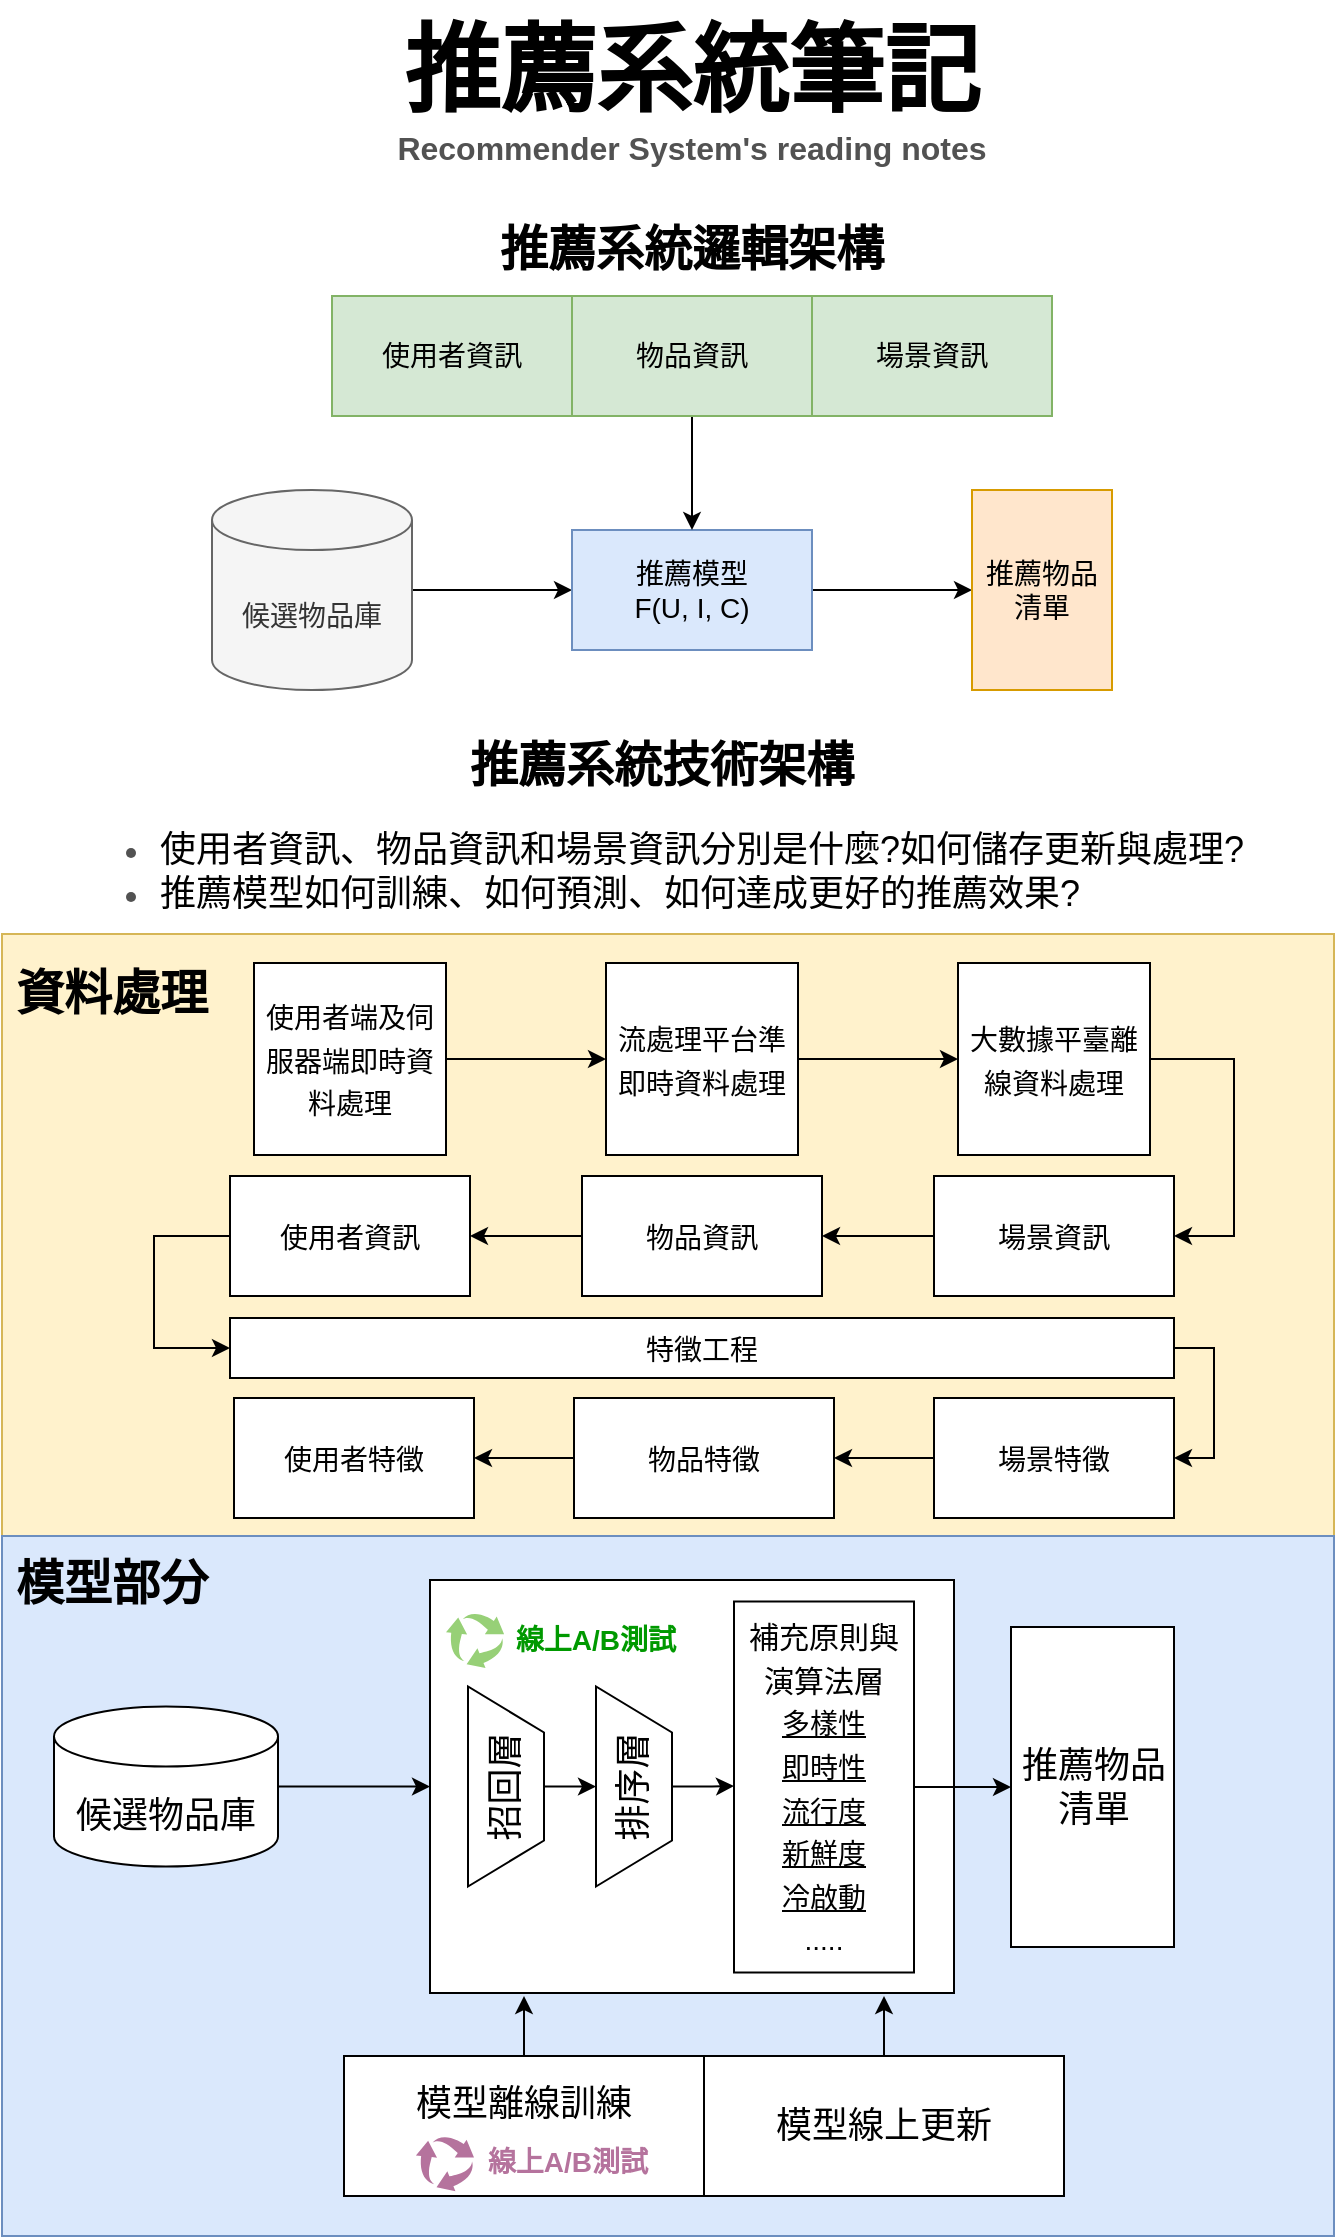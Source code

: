 <mxfile version="15.8.6" type="github">
  <diagram id="5sF5ZyrV6DTs_JzKhUMP" name="第1頁">
    <mxGraphModel dx="1422" dy="762" grid="1" gridSize="10" guides="1" tooltips="1" connect="1" arrows="1" fold="1" page="1" pageScale="1" pageWidth="827" pageHeight="1169" math="0" shadow="0">
      <root>
        <mxCell id="0" />
        <mxCell id="1" parent="0" />
        <mxCell id="dWe2MXaykKoBHlvBB-Hw-3" value="" style="edgeStyle=orthogonalEdgeStyle;rounded=0;orthogonalLoop=1;jettySize=auto;html=1;" edge="1" parent="1" source="dWe2MXaykKoBHlvBB-Hw-1" target="dWe2MXaykKoBHlvBB-Hw-2">
          <mxGeometry relative="1" as="geometry" />
        </mxCell>
        <mxCell id="dWe2MXaykKoBHlvBB-Hw-1" value="&lt;font style=&quot;font-size: 14px&quot;&gt;候選物品庫&lt;/font&gt;" style="shape=cylinder3;whiteSpace=wrap;html=1;boundedLbl=1;backgroundOutline=1;size=15;fillColor=#f5f5f5;fontColor=#333333;strokeColor=#666666;" vertex="1" parent="1">
          <mxGeometry x="189" y="265" width="100" height="100" as="geometry" />
        </mxCell>
        <mxCell id="dWe2MXaykKoBHlvBB-Hw-5" value="" style="edgeStyle=orthogonalEdgeStyle;rounded=0;orthogonalLoop=1;jettySize=auto;html=1;" edge="1" parent="1" source="dWe2MXaykKoBHlvBB-Hw-2" target="dWe2MXaykKoBHlvBB-Hw-4">
          <mxGeometry relative="1" as="geometry" />
        </mxCell>
        <mxCell id="dWe2MXaykKoBHlvBB-Hw-2" value="&lt;font style=&quot;font-size: 14px&quot;&gt;推薦模型&lt;br&gt;F(U, I, C)&lt;/font&gt;" style="whiteSpace=wrap;html=1;fillColor=#dae8fc;strokeColor=#6c8ebf;" vertex="1" parent="1">
          <mxGeometry x="369" y="285" width="120" height="60" as="geometry" />
        </mxCell>
        <mxCell id="dWe2MXaykKoBHlvBB-Hw-4" value="&lt;font style=&quot;font-size: 14px&quot;&gt;推薦物品清單&lt;/font&gt;" style="whiteSpace=wrap;html=1;fillColor=#ffe6cc;strokeColor=#d79b00;" vertex="1" parent="1">
          <mxGeometry x="569" y="265" width="70" height="100" as="geometry" />
        </mxCell>
        <mxCell id="dWe2MXaykKoBHlvBB-Hw-8" value="" style="edgeStyle=orthogonalEdgeStyle;rounded=0;orthogonalLoop=1;jettySize=auto;html=1;" edge="1" parent="1" source="dWe2MXaykKoBHlvBB-Hw-6" target="dWe2MXaykKoBHlvBB-Hw-2">
          <mxGeometry relative="1" as="geometry" />
        </mxCell>
        <mxCell id="dWe2MXaykKoBHlvBB-Hw-6" value="&lt;font style=&quot;font-size: 14px&quot;&gt;物品資訊&lt;/font&gt;" style="whiteSpace=wrap;html=1;fillColor=#d5e8d4;strokeColor=#82b366;" vertex="1" parent="1">
          <mxGeometry x="369" y="168" width="120" height="60" as="geometry" />
        </mxCell>
        <mxCell id="dWe2MXaykKoBHlvBB-Hw-9" value="&lt;font style=&quot;font-size: 14px&quot;&gt;場景資訊&lt;/font&gt;" style="whiteSpace=wrap;html=1;fillColor=#d5e8d4;strokeColor=#82b366;" vertex="1" parent="1">
          <mxGeometry x="489" y="168" width="120" height="60" as="geometry" />
        </mxCell>
        <mxCell id="dWe2MXaykKoBHlvBB-Hw-11" value="&lt;font style=&quot;font-size: 14px&quot;&gt;使用者資訊&lt;/font&gt;" style="whiteSpace=wrap;html=1;fillColor=#d5e8d4;strokeColor=#82b366;" vertex="1" parent="1">
          <mxGeometry x="249" y="168" width="120" height="60" as="geometry" />
        </mxCell>
        <mxCell id="dWe2MXaykKoBHlvBB-Hw-13" value="&lt;font style=&quot;font-size: 24px&quot;&gt;&lt;b&gt;推薦系統邏輯架構&lt;/b&gt;&lt;/font&gt;" style="text;html=1;strokeColor=none;fillColor=none;align=center;verticalAlign=middle;whiteSpace=wrap;rounded=0;" vertex="1" parent="1">
          <mxGeometry x="324" y="130" width="210" height="30" as="geometry" />
        </mxCell>
        <mxCell id="dWe2MXaykKoBHlvBB-Hw-14" value="&lt;font&gt;&lt;b&gt;&lt;span style=&quot;font-size: 48px&quot;&gt;推薦系統筆記&lt;/span&gt;&lt;br&gt;&lt;font color=&quot;#525252&quot;&gt;&lt;font size=&quot;3&quot;&gt;Recommender System&#39;s&amp;nbsp;&lt;/font&gt;&lt;span style=&quot;font-size: medium&quot;&gt;reading notes&lt;/span&gt;&lt;/font&gt;&lt;/b&gt;&lt;font size=&quot;3&quot;&gt;&lt;br&gt;&lt;/font&gt;&lt;/font&gt;" style="text;html=1;strokeColor=none;fillColor=none;align=center;verticalAlign=middle;whiteSpace=wrap;rounded=0;fontSize=14;" vertex="1" parent="1">
          <mxGeometry x="208" y="20" width="442" height="90" as="geometry" />
        </mxCell>
        <mxCell id="dWe2MXaykKoBHlvBB-Hw-15" value="&lt;p style=&quot;line-height: 1.3&quot;&gt;&lt;/p&gt;&lt;div&gt;&lt;span style=&quot;color: rgb(0 , 0 , 0)&quot;&gt;&lt;font style=&quot;font-size: 24px&quot;&gt;&lt;b&gt;推薦系統技術架構&lt;/b&gt;&lt;/font&gt;&lt;/span&gt;&lt;/div&gt;&lt;div style=&quot;text-align: left&quot;&gt;&lt;ul&gt;&lt;li&gt;&lt;span style=&quot;color: rgb(0 , 0 , 0)&quot;&gt;使用者資訊、物品資訊和場景資訊分別是什麼?如何儲存更&lt;/span&gt;&lt;font color=&quot;#000000&quot;&gt;新與處理?&lt;/font&gt;&lt;/li&gt;&lt;li&gt;&lt;span&gt;&lt;font color=&quot;#000000&quot;&gt;推薦模型如何訓練、如何預測、如何達成更好的推薦效果?&lt;/font&gt;&lt;/span&gt;&lt;/li&gt;&lt;/ul&gt;&lt;/div&gt;&lt;p&gt;&lt;/p&gt;" style="text;html=1;strokeColor=none;fillColor=none;align=center;verticalAlign=middle;whiteSpace=wrap;rounded=0;fontSize=18;fontColor=#525252;" vertex="1" parent="1">
          <mxGeometry x="99" y="378" width="630" height="110" as="geometry" />
        </mxCell>
        <mxCell id="dWe2MXaykKoBHlvBB-Hw-17" value="" style="rounded=0;whiteSpace=wrap;html=1;labelBackgroundColor=#FFFF66;fontSize=18;fillColor=#fff2cc;strokeColor=#d6b656;" vertex="1" parent="1">
          <mxGeometry x="84" y="487" width="666" height="301" as="geometry" />
        </mxCell>
        <mxCell id="dWe2MXaykKoBHlvBB-Hw-19" value="&lt;font style=&quot;font-size: 24px&quot;&gt;&lt;b&gt;資料處理&lt;/b&gt;&lt;/font&gt;" style="text;html=1;strokeColor=none;fillColor=none;align=center;verticalAlign=middle;whiteSpace=wrap;rounded=0;labelBackgroundColor=none;fontSize=18;fontColor=#000000;" vertex="1" parent="1">
          <mxGeometry x="84" y="501.5" width="110" height="30" as="geometry" />
        </mxCell>
        <mxCell id="dWe2MXaykKoBHlvBB-Hw-23" value="" style="edgeStyle=orthogonalEdgeStyle;rounded=0;orthogonalLoop=1;jettySize=auto;html=1;fontSize=14;fontColor=#000000;" edge="1" parent="1" source="dWe2MXaykKoBHlvBB-Hw-21" target="dWe2MXaykKoBHlvBB-Hw-22">
          <mxGeometry relative="1" as="geometry" />
        </mxCell>
        <mxCell id="dWe2MXaykKoBHlvBB-Hw-21" value="&lt;font style=&quot;font-size: 14px&quot;&gt;使用者端及伺服器端即時資料處理&lt;/font&gt;" style="whiteSpace=wrap;html=1;aspect=fixed;labelBackgroundColor=none;fontSize=18;align=center;" vertex="1" parent="1">
          <mxGeometry x="210" y="501.5" width="96" height="96" as="geometry" />
        </mxCell>
        <mxCell id="dWe2MXaykKoBHlvBB-Hw-25" value="" style="edgeStyle=orthogonalEdgeStyle;rounded=0;orthogonalLoop=1;jettySize=auto;html=1;fontSize=14;fontColor=#000000;" edge="1" parent="1" source="dWe2MXaykKoBHlvBB-Hw-22" target="dWe2MXaykKoBHlvBB-Hw-24">
          <mxGeometry relative="1" as="geometry" />
        </mxCell>
        <mxCell id="dWe2MXaykKoBHlvBB-Hw-22" value="&lt;font style=&quot;font-size: 14px&quot;&gt;流處理平台準即時資料處理&lt;/font&gt;" style="whiteSpace=wrap;html=1;aspect=fixed;labelBackgroundColor=none;fontSize=18;align=center;" vertex="1" parent="1">
          <mxGeometry x="386" y="501.5" width="96" height="96" as="geometry" />
        </mxCell>
        <mxCell id="dWe2MXaykKoBHlvBB-Hw-30" value="" style="edgeStyle=orthogonalEdgeStyle;rounded=0;orthogonalLoop=1;jettySize=auto;html=1;fontSize=14;fontColor=#000000;exitX=1;exitY=0.5;exitDx=0;exitDy=0;entryX=1;entryY=0.5;entryDx=0;entryDy=0;" edge="1" parent="1" source="dWe2MXaykKoBHlvBB-Hw-24" target="dWe2MXaykKoBHlvBB-Hw-29">
          <mxGeometry relative="1" as="geometry">
            <Array as="points">
              <mxPoint x="700" y="550" />
              <mxPoint x="700" y="638" />
            </Array>
          </mxGeometry>
        </mxCell>
        <mxCell id="dWe2MXaykKoBHlvBB-Hw-24" value="&lt;span style=&quot;font-size: 14px&quot;&gt;大數據平臺離線資料處理&lt;/span&gt;" style="whiteSpace=wrap;html=1;aspect=fixed;labelBackgroundColor=none;fontSize=18;align=center;" vertex="1" parent="1">
          <mxGeometry x="562" y="501.5" width="96" height="96" as="geometry" />
        </mxCell>
        <mxCell id="dWe2MXaykKoBHlvBB-Hw-32" value="" style="edgeStyle=orthogonalEdgeStyle;rounded=0;orthogonalLoop=1;jettySize=auto;html=1;fontSize=14;fontColor=#000000;" edge="1" parent="1" source="dWe2MXaykKoBHlvBB-Hw-29" target="dWe2MXaykKoBHlvBB-Hw-31">
          <mxGeometry relative="1" as="geometry" />
        </mxCell>
        <mxCell id="dWe2MXaykKoBHlvBB-Hw-29" value="&lt;font style=&quot;font-size: 14px&quot;&gt;場景資訊&lt;/font&gt;" style="whiteSpace=wrap;html=1;fontSize=18;" vertex="1" parent="1">
          <mxGeometry x="550" y="608" width="120" height="60" as="geometry" />
        </mxCell>
        <mxCell id="dWe2MXaykKoBHlvBB-Hw-34" value="" style="edgeStyle=orthogonalEdgeStyle;rounded=0;orthogonalLoop=1;jettySize=auto;html=1;fontSize=14;fontColor=#000000;" edge="1" parent="1" source="dWe2MXaykKoBHlvBB-Hw-31" target="dWe2MXaykKoBHlvBB-Hw-33">
          <mxGeometry relative="1" as="geometry" />
        </mxCell>
        <mxCell id="dWe2MXaykKoBHlvBB-Hw-31" value="&lt;font style=&quot;font-size: 14px&quot;&gt;物品資訊&lt;/font&gt;" style="whiteSpace=wrap;html=1;fontSize=18;" vertex="1" parent="1">
          <mxGeometry x="374" y="608" width="120" height="60" as="geometry" />
        </mxCell>
        <mxCell id="dWe2MXaykKoBHlvBB-Hw-38" value="" style="edgeStyle=orthogonalEdgeStyle;rounded=0;orthogonalLoop=1;jettySize=auto;html=1;fontSize=14;fontColor=#000000;entryX=0;entryY=0.5;entryDx=0;entryDy=0;" edge="1" parent="1" source="dWe2MXaykKoBHlvBB-Hw-33" target="dWe2MXaykKoBHlvBB-Hw-35">
          <mxGeometry relative="1" as="geometry">
            <mxPoint x="70" y="638" as="targetPoint" />
            <Array as="points">
              <mxPoint x="160" y="638" />
              <mxPoint x="160" y="694" />
            </Array>
          </mxGeometry>
        </mxCell>
        <mxCell id="dWe2MXaykKoBHlvBB-Hw-33" value="&lt;font style=&quot;font-size: 14px&quot;&gt;使用者資訊&lt;/font&gt;" style="whiteSpace=wrap;html=1;fontSize=18;" vertex="1" parent="1">
          <mxGeometry x="198" y="608" width="120" height="60" as="geometry" />
        </mxCell>
        <mxCell id="dWe2MXaykKoBHlvBB-Hw-65" value="" style="edgeStyle=orthogonalEdgeStyle;rounded=0;orthogonalLoop=1;jettySize=auto;html=1;fontSize=14;fontColor=#000000;entryX=1;entryY=0.5;entryDx=0;entryDy=0;exitX=1;exitY=0.5;exitDx=0;exitDy=0;" edge="1" parent="1" source="dWe2MXaykKoBHlvBB-Hw-35" target="dWe2MXaykKoBHlvBB-Hw-41">
          <mxGeometry relative="1" as="geometry">
            <mxPoint x="926" y="708" as="targetPoint" />
          </mxGeometry>
        </mxCell>
        <mxCell id="dWe2MXaykKoBHlvBB-Hw-35" value="&lt;font style=&quot;font-size: 14px&quot;&gt;特徵工程&lt;/font&gt;" style="whiteSpace=wrap;html=1;fontSize=18;" vertex="1" parent="1">
          <mxGeometry x="198" y="679" width="472" height="30" as="geometry" />
        </mxCell>
        <mxCell id="dWe2MXaykKoBHlvBB-Hw-44" value="" style="edgeStyle=orthogonalEdgeStyle;rounded=0;orthogonalLoop=1;jettySize=auto;html=1;fontSize=14;fontColor=#000000;" edge="1" parent="1" source="dWe2MXaykKoBHlvBB-Hw-41" target="dWe2MXaykKoBHlvBB-Hw-43">
          <mxGeometry relative="1" as="geometry" />
        </mxCell>
        <mxCell id="dWe2MXaykKoBHlvBB-Hw-41" value="&lt;font style=&quot;font-size: 14px&quot;&gt;場景特徵&lt;/font&gt;" style="whiteSpace=wrap;html=1;fontSize=18;" vertex="1" parent="1">
          <mxGeometry x="550" y="719" width="120" height="60" as="geometry" />
        </mxCell>
        <mxCell id="dWe2MXaykKoBHlvBB-Hw-46" value="" style="edgeStyle=orthogonalEdgeStyle;rounded=0;orthogonalLoop=1;jettySize=auto;html=1;fontSize=14;fontColor=#000000;" edge="1" parent="1" source="dWe2MXaykKoBHlvBB-Hw-43" target="dWe2MXaykKoBHlvBB-Hw-45">
          <mxGeometry relative="1" as="geometry" />
        </mxCell>
        <mxCell id="dWe2MXaykKoBHlvBB-Hw-43" value="&lt;font style=&quot;font-size: 14px&quot;&gt;物品特徵&lt;/font&gt;" style="whiteSpace=wrap;html=1;fontSize=18;" vertex="1" parent="1">
          <mxGeometry x="370" y="719" width="130" height="60" as="geometry" />
        </mxCell>
        <mxCell id="dWe2MXaykKoBHlvBB-Hw-45" value="&lt;font style=&quot;font-size: 14px&quot;&gt;使用者特徵&lt;/font&gt;" style="whiteSpace=wrap;html=1;fontSize=18;" vertex="1" parent="1">
          <mxGeometry x="200" y="719" width="120" height="60" as="geometry" />
        </mxCell>
        <mxCell id="dWe2MXaykKoBHlvBB-Hw-47" value="" style="rounded=0;whiteSpace=wrap;html=1;labelBackgroundColor=none;fontSize=24;fillColor=#dae8fc;strokeColor=#6c8ebf;" vertex="1" parent="1">
          <mxGeometry x="84" y="788" width="666" height="350" as="geometry" />
        </mxCell>
        <mxCell id="dWe2MXaykKoBHlvBB-Hw-48" value="&lt;span style=&quot;font-size: 24px&quot;&gt;&lt;b&gt;模型部分&lt;/b&gt;&lt;/span&gt;" style="text;html=1;strokeColor=none;fillColor=none;align=center;verticalAlign=middle;whiteSpace=wrap;rounded=0;labelBackgroundColor=none;fontSize=18;fontColor=#000000;" vertex="1" parent="1">
          <mxGeometry x="84" y="797" width="110" height="30" as="geometry" />
        </mxCell>
        <mxCell id="dWe2MXaykKoBHlvBB-Hw-51" value="" style="edgeStyle=orthogonalEdgeStyle;rounded=0;orthogonalLoop=1;jettySize=auto;html=1;fontSize=18;fontColor=#000000;" edge="1" parent="1" source="dWe2MXaykKoBHlvBB-Hw-49" target="dWe2MXaykKoBHlvBB-Hw-50">
          <mxGeometry relative="1" as="geometry" />
        </mxCell>
        <mxCell id="dWe2MXaykKoBHlvBB-Hw-49" value="&lt;font style=&quot;font-size: 18px&quot;&gt;候選物品庫&lt;/font&gt;" style="shape=cylinder3;whiteSpace=wrap;html=1;boundedLbl=1;backgroundOutline=1;size=15;labelBackgroundColor=none;fontSize=24;" vertex="1" parent="1">
          <mxGeometry x="110" y="873.25" width="112" height="80" as="geometry" />
        </mxCell>
        <mxCell id="dWe2MXaykKoBHlvBB-Hw-50" value="" style="whiteSpace=wrap;html=1;fontSize=24;" vertex="1" parent="1">
          <mxGeometry x="298" y="810" width="262" height="206.5" as="geometry" />
        </mxCell>
        <mxCell id="dWe2MXaykKoBHlvBB-Hw-56" value="" style="edgeStyle=orthogonalEdgeStyle;rounded=0;orthogonalLoop=1;jettySize=auto;html=1;fontSize=18;fontColor=#000000;" edge="1" parent="1" source="dWe2MXaykKoBHlvBB-Hw-54" target="dWe2MXaykKoBHlvBB-Hw-55">
          <mxGeometry relative="1" as="geometry" />
        </mxCell>
        <mxCell id="dWe2MXaykKoBHlvBB-Hw-54" value="招回層" style="verticalLabelPosition=middle;verticalAlign=middle;html=1;shape=trapezoid;perimeter=trapezoidPerimeter;whiteSpace=wrap;size=0.23;arcSize=10;flipV=1;labelPosition=center;align=center;labelBackgroundColor=none;fontSize=18;fontColor=#000000;fillColor=none;rotation=-90;" vertex="1" parent="1">
          <mxGeometry x="286" y="894.25" width="100" height="38" as="geometry" />
        </mxCell>
        <mxCell id="dWe2MXaykKoBHlvBB-Hw-85" value="" style="edgeStyle=orthogonalEdgeStyle;rounded=0;orthogonalLoop=1;jettySize=auto;html=1;fontSize=18;fontColor=#B5739D;" edge="1" parent="1" source="dWe2MXaykKoBHlvBB-Hw-55">
          <mxGeometry relative="1" as="geometry">
            <mxPoint x="450" y="913" as="targetPoint" />
          </mxGeometry>
        </mxCell>
        <mxCell id="dWe2MXaykKoBHlvBB-Hw-55" value="排序層" style="verticalLabelPosition=middle;verticalAlign=middle;html=1;shape=trapezoid;perimeter=trapezoidPerimeter;whiteSpace=wrap;size=0.23;arcSize=10;flipV=1;labelPosition=center;align=center;labelBackgroundColor=none;fontSize=18;fontColor=#000000;fillColor=none;rotation=-90;" vertex="1" parent="1">
          <mxGeometry x="350" y="894.25" width="100" height="38" as="geometry" />
        </mxCell>
        <mxCell id="dWe2MXaykKoBHlvBB-Hw-62" value="" style="edgeStyle=orthogonalEdgeStyle;rounded=0;orthogonalLoop=1;jettySize=auto;html=1;fontSize=14;fontColor=#000000;" edge="1" parent="1" source="dWe2MXaykKoBHlvBB-Hw-58" target="dWe2MXaykKoBHlvBB-Hw-61">
          <mxGeometry relative="1" as="geometry" />
        </mxCell>
        <mxCell id="dWe2MXaykKoBHlvBB-Hw-58" value="&lt;font&gt;&lt;font style=&quot;font-size: 15px&quot;&gt;補充原則與演算法層&lt;/font&gt;&lt;br&gt;&lt;u style=&quot;font-size: 14px&quot;&gt;多樣性&lt;br&gt;即時性&lt;br&gt;流行度&lt;br&gt;新鮮度&lt;br&gt;冷啟動&lt;br&gt;&lt;/u&gt;&lt;span style=&quot;font-size: 14px&quot;&gt;.....&lt;/span&gt;&lt;br&gt;&lt;/font&gt;" style="rounded=0;whiteSpace=wrap;html=1;labelBackgroundColor=none;fontSize=18;fontColor=#000000;fillColor=none;" vertex="1" parent="1">
          <mxGeometry x="450" y="820.75" width="90" height="185.5" as="geometry" />
        </mxCell>
        <mxCell id="dWe2MXaykKoBHlvBB-Hw-61" value="推薦物品&lt;br&gt;清單" style="whiteSpace=wrap;html=1;rounded=0;fontSize=18;" vertex="1" parent="1">
          <mxGeometry x="588.5" y="833.5" width="81.5" height="160" as="geometry" />
        </mxCell>
        <mxCell id="dWe2MXaykKoBHlvBB-Hw-69" value="" style="edgeStyle=orthogonalEdgeStyle;rounded=0;orthogonalLoop=1;jettySize=auto;html=1;fontSize=14;fontColor=#000000;" edge="1" parent="1" source="dWe2MXaykKoBHlvBB-Hw-66">
          <mxGeometry relative="1" as="geometry">
            <mxPoint x="345" y="1018" as="targetPoint" />
          </mxGeometry>
        </mxCell>
        <mxCell id="dWe2MXaykKoBHlvBB-Hw-66" value="&lt;font style=&quot;font-size: 18px&quot;&gt;模型離線訓練&lt;br&gt;&amp;nbsp;&amp;nbsp;&lt;/font&gt;" style="rounded=0;whiteSpace=wrap;html=1;labelBackgroundColor=none;fontSize=14;" vertex="1" parent="1">
          <mxGeometry x="255" y="1048" width="180" height="70" as="geometry" />
        </mxCell>
        <mxCell id="dWe2MXaykKoBHlvBB-Hw-70" value="" style="edgeStyle=orthogonalEdgeStyle;rounded=0;orthogonalLoop=1;jettySize=auto;html=1;fontSize=14;fontColor=#000000;" edge="1" parent="1" source="dWe2MXaykKoBHlvBB-Hw-67">
          <mxGeometry relative="1" as="geometry">
            <mxPoint x="525" y="1018" as="targetPoint" />
            <Array as="points">
              <mxPoint x="525" y="1018" />
              <mxPoint x="525" y="1018" />
            </Array>
          </mxGeometry>
        </mxCell>
        <mxCell id="dWe2MXaykKoBHlvBB-Hw-67" value="&lt;font style=&quot;font-size: 18px&quot;&gt;模型線上更新&lt;/font&gt;" style="rounded=0;whiteSpace=wrap;html=1;labelBackgroundColor=none;fontSize=14;" vertex="1" parent="1">
          <mxGeometry x="435" y="1048" width="180" height="70" as="geometry" />
        </mxCell>
        <mxCell id="dWe2MXaykKoBHlvBB-Hw-73" value="" style="sketch=0;html=1;aspect=fixed;strokeColor=none;shadow=0;align=center;verticalAlign=top;fillColor=#97D077;shape=mxgraph.gcp2.arrow_cycle;labelBackgroundColor=none;fontSize=14;fontColor=#000000;" vertex="1" parent="1">
          <mxGeometry x="306" y="826.4" width="29.05" height="27.6" as="geometry" />
        </mxCell>
        <mxCell id="dWe2MXaykKoBHlvBB-Hw-74" value="&lt;b&gt;&lt;font color=&quot;#009900&quot;&gt;線上A/B測試&lt;/font&gt;&lt;/b&gt;" style="text;html=1;strokeColor=none;fillColor=none;align=center;verticalAlign=middle;whiteSpace=wrap;rounded=0;labelBackgroundColor=none;fontSize=14;fontColor=#000000;" vertex="1" parent="1">
          <mxGeometry x="338" y="825" width="86" height="30" as="geometry" />
        </mxCell>
        <mxCell id="dWe2MXaykKoBHlvBB-Hw-75" value="" style="sketch=0;html=1;aspect=fixed;strokeColor=none;shadow=0;align=center;verticalAlign=top;fillColor=#B5739D;shape=mxgraph.gcp2.arrow_cycle;labelBackgroundColor=none;fontSize=14;" vertex="1" parent="1">
          <mxGeometry x="290.95" y="1088" width="29.05" height="27.6" as="geometry" />
        </mxCell>
        <mxCell id="dWe2MXaykKoBHlvBB-Hw-76" value="&lt;b&gt;&lt;font color=&quot;#b5739d&quot;&gt;線上A/B測試&lt;/font&gt;&lt;/b&gt;" style="text;html=1;strokeColor=none;fillColor=none;align=center;verticalAlign=middle;whiteSpace=wrap;rounded=0;labelBackgroundColor=none;fontSize=14;fontColor=#000000;" vertex="1" parent="1">
          <mxGeometry x="324" y="1085.6" width="86" height="30" as="geometry" />
        </mxCell>
      </root>
    </mxGraphModel>
  </diagram>
</mxfile>
